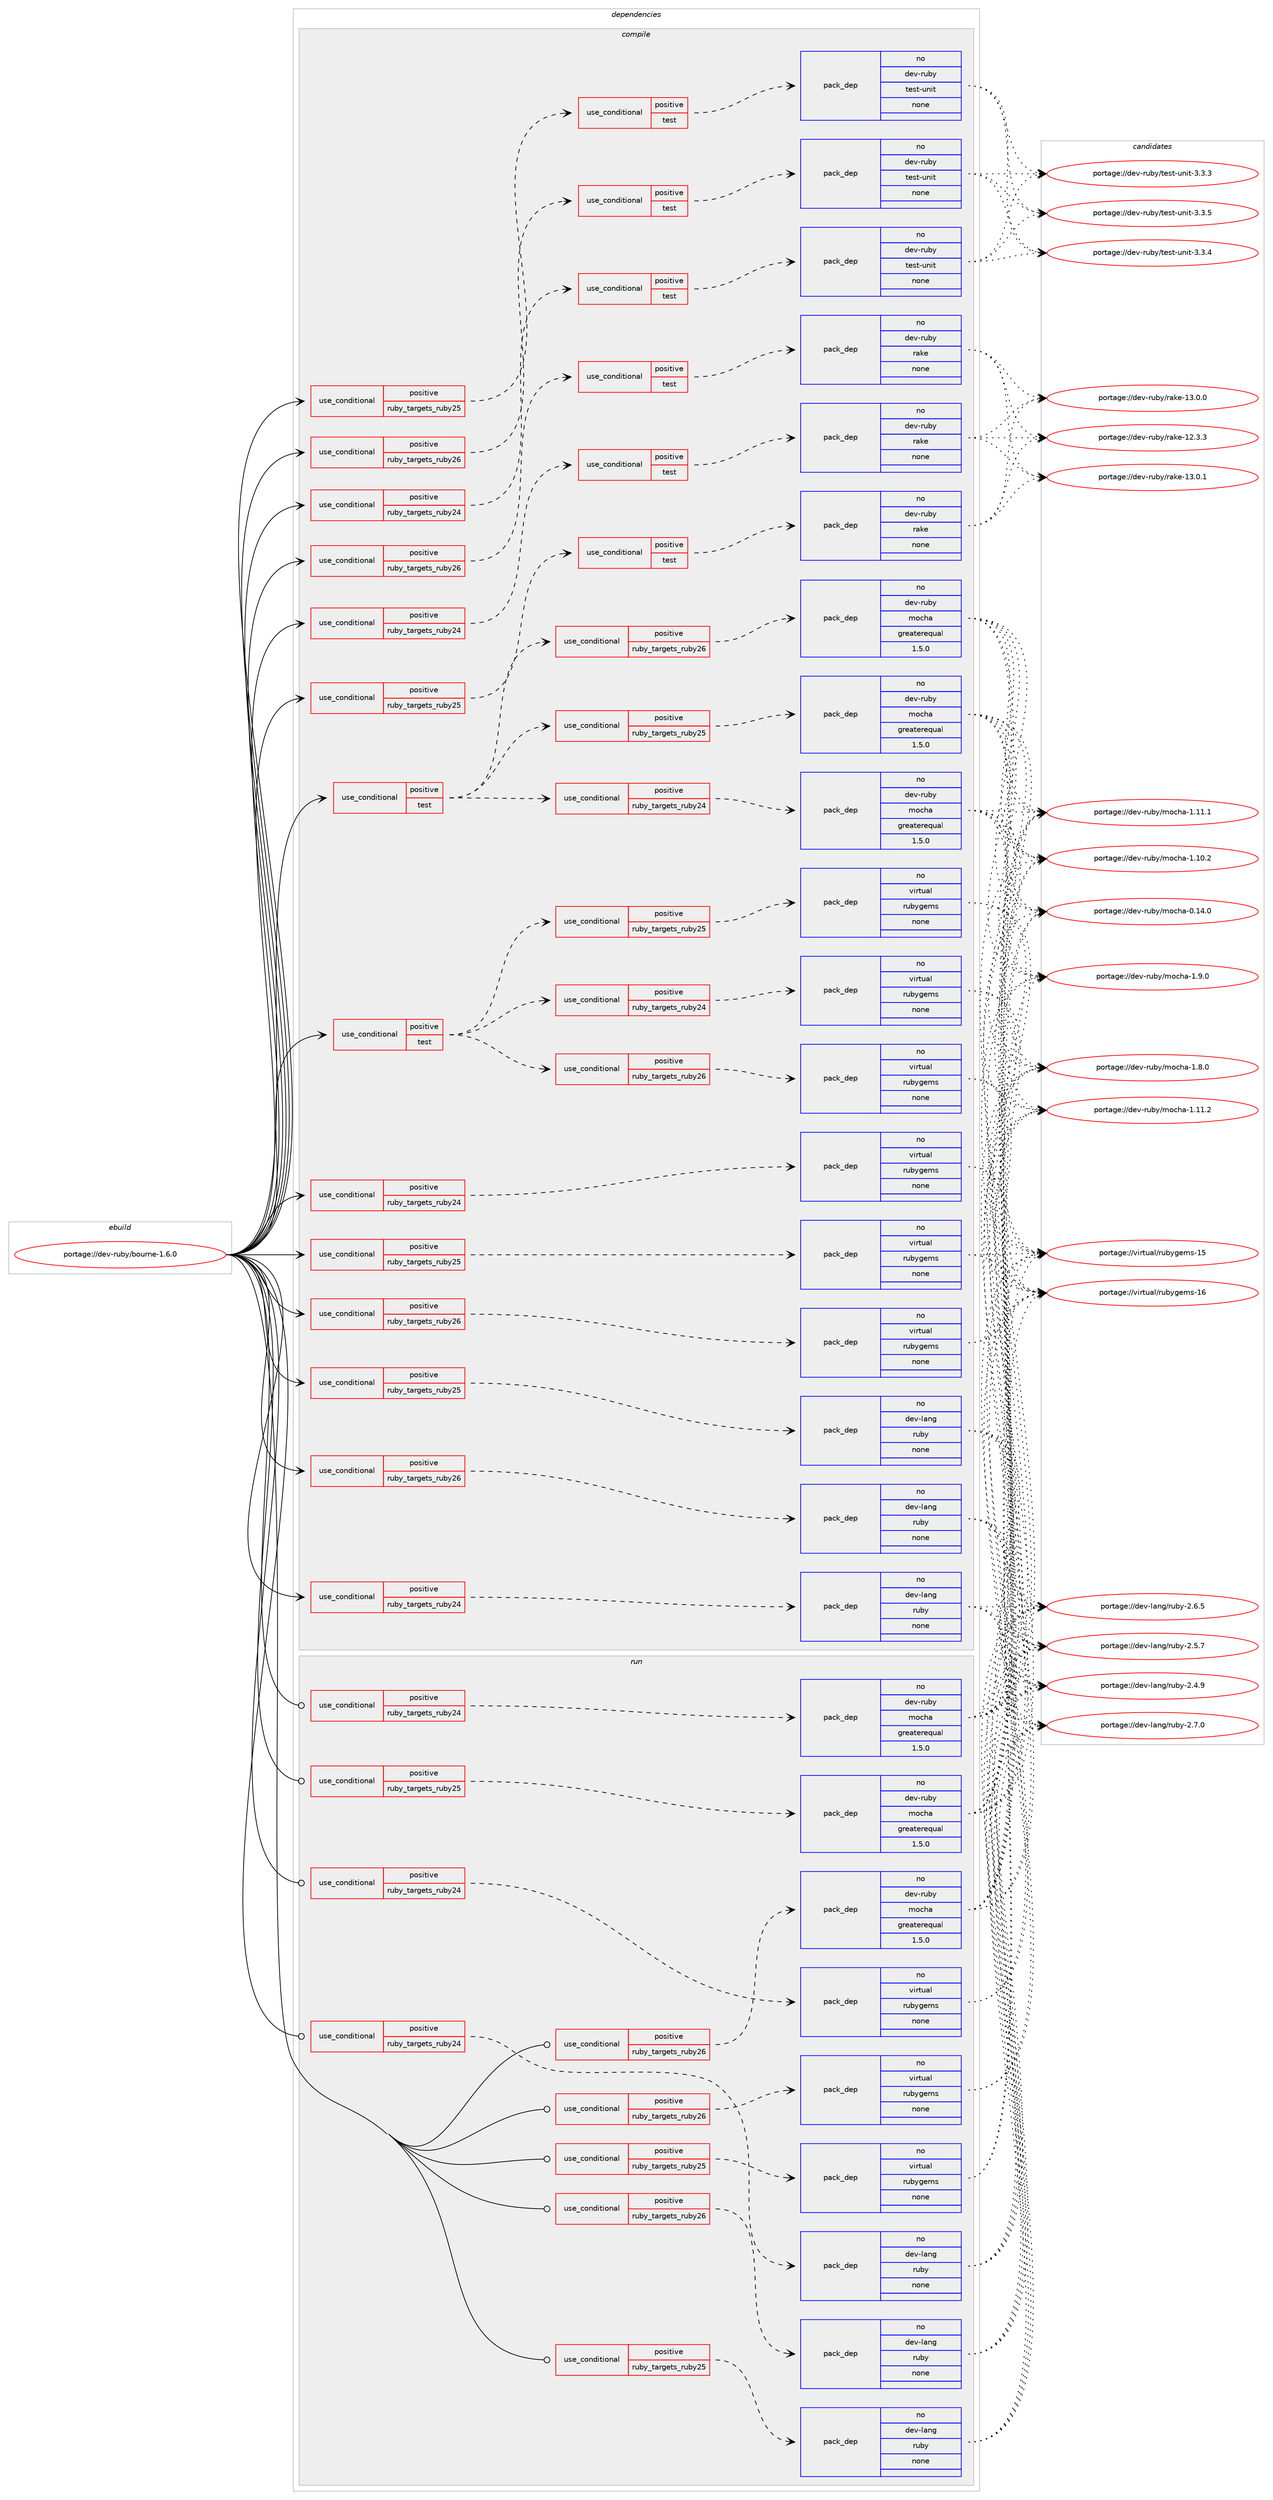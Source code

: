 digraph prolog {

# *************
# Graph options
# *************

newrank=true;
concentrate=true;
compound=true;
graph [rankdir=LR,fontname=Helvetica,fontsize=10,ranksep=1.5];#, ranksep=2.5, nodesep=0.2];
edge  [arrowhead=vee];
node  [fontname=Helvetica,fontsize=10];

# **********
# The ebuild
# **********

subgraph cluster_leftcol {
color=gray;
label=<<i>ebuild</i>>;
id [label="portage://dev-ruby/bourne-1.6.0", color=red, width=4, href="../dev-ruby/bourne-1.6.0.svg"];
}

# ****************
# The dependencies
# ****************

subgraph cluster_midcol {
color=gray;
label=<<i>dependencies</i>>;
subgraph cluster_compile {
fillcolor="#eeeeee";
style=filled;
label=<<i>compile</i>>;
subgraph cond92155 {
dependency365553 [label=<<TABLE BORDER="0" CELLBORDER="1" CELLSPACING="0" CELLPADDING="4"><TR><TD ROWSPAN="3" CELLPADDING="10">use_conditional</TD></TR><TR><TD>positive</TD></TR><TR><TD>ruby_targets_ruby24</TD></TR></TABLE>>, shape=none, color=red];
subgraph cond92156 {
dependency365554 [label=<<TABLE BORDER="0" CELLBORDER="1" CELLSPACING="0" CELLPADDING="4"><TR><TD ROWSPAN="3" CELLPADDING="10">use_conditional</TD></TR><TR><TD>positive</TD></TR><TR><TD>test</TD></TR></TABLE>>, shape=none, color=red];
subgraph pack268574 {
dependency365555 [label=<<TABLE BORDER="0" CELLBORDER="1" CELLSPACING="0" CELLPADDING="4" WIDTH="220"><TR><TD ROWSPAN="6" CELLPADDING="30">pack_dep</TD></TR><TR><TD WIDTH="110">no</TD></TR><TR><TD>dev-ruby</TD></TR><TR><TD>rake</TD></TR><TR><TD>none</TD></TR><TR><TD></TD></TR></TABLE>>, shape=none, color=blue];
}
dependency365554:e -> dependency365555:w [weight=20,style="dashed",arrowhead="vee"];
}
dependency365553:e -> dependency365554:w [weight=20,style="dashed",arrowhead="vee"];
}
id:e -> dependency365553:w [weight=20,style="solid",arrowhead="vee"];
subgraph cond92157 {
dependency365556 [label=<<TABLE BORDER="0" CELLBORDER="1" CELLSPACING="0" CELLPADDING="4"><TR><TD ROWSPAN="3" CELLPADDING="10">use_conditional</TD></TR><TR><TD>positive</TD></TR><TR><TD>ruby_targets_ruby24</TD></TR></TABLE>>, shape=none, color=red];
subgraph cond92158 {
dependency365557 [label=<<TABLE BORDER="0" CELLBORDER="1" CELLSPACING="0" CELLPADDING="4"><TR><TD ROWSPAN="3" CELLPADDING="10">use_conditional</TD></TR><TR><TD>positive</TD></TR><TR><TD>test</TD></TR></TABLE>>, shape=none, color=red];
subgraph pack268575 {
dependency365558 [label=<<TABLE BORDER="0" CELLBORDER="1" CELLSPACING="0" CELLPADDING="4" WIDTH="220"><TR><TD ROWSPAN="6" CELLPADDING="30">pack_dep</TD></TR><TR><TD WIDTH="110">no</TD></TR><TR><TD>dev-ruby</TD></TR><TR><TD>test-unit</TD></TR><TR><TD>none</TD></TR><TR><TD></TD></TR></TABLE>>, shape=none, color=blue];
}
dependency365557:e -> dependency365558:w [weight=20,style="dashed",arrowhead="vee"];
}
dependency365556:e -> dependency365557:w [weight=20,style="dashed",arrowhead="vee"];
}
id:e -> dependency365556:w [weight=20,style="solid",arrowhead="vee"];
subgraph cond92159 {
dependency365559 [label=<<TABLE BORDER="0" CELLBORDER="1" CELLSPACING="0" CELLPADDING="4"><TR><TD ROWSPAN="3" CELLPADDING="10">use_conditional</TD></TR><TR><TD>positive</TD></TR><TR><TD>ruby_targets_ruby24</TD></TR></TABLE>>, shape=none, color=red];
subgraph pack268576 {
dependency365560 [label=<<TABLE BORDER="0" CELLBORDER="1" CELLSPACING="0" CELLPADDING="4" WIDTH="220"><TR><TD ROWSPAN="6" CELLPADDING="30">pack_dep</TD></TR><TR><TD WIDTH="110">no</TD></TR><TR><TD>dev-lang</TD></TR><TR><TD>ruby</TD></TR><TR><TD>none</TD></TR><TR><TD></TD></TR></TABLE>>, shape=none, color=blue];
}
dependency365559:e -> dependency365560:w [weight=20,style="dashed",arrowhead="vee"];
}
id:e -> dependency365559:w [weight=20,style="solid",arrowhead="vee"];
subgraph cond92160 {
dependency365561 [label=<<TABLE BORDER="0" CELLBORDER="1" CELLSPACING="0" CELLPADDING="4"><TR><TD ROWSPAN="3" CELLPADDING="10">use_conditional</TD></TR><TR><TD>positive</TD></TR><TR><TD>ruby_targets_ruby24</TD></TR></TABLE>>, shape=none, color=red];
subgraph pack268577 {
dependency365562 [label=<<TABLE BORDER="0" CELLBORDER="1" CELLSPACING="0" CELLPADDING="4" WIDTH="220"><TR><TD ROWSPAN="6" CELLPADDING="30">pack_dep</TD></TR><TR><TD WIDTH="110">no</TD></TR><TR><TD>virtual</TD></TR><TR><TD>rubygems</TD></TR><TR><TD>none</TD></TR><TR><TD></TD></TR></TABLE>>, shape=none, color=blue];
}
dependency365561:e -> dependency365562:w [weight=20,style="dashed",arrowhead="vee"];
}
id:e -> dependency365561:w [weight=20,style="solid",arrowhead="vee"];
subgraph cond92161 {
dependency365563 [label=<<TABLE BORDER="0" CELLBORDER="1" CELLSPACING="0" CELLPADDING="4"><TR><TD ROWSPAN="3" CELLPADDING="10">use_conditional</TD></TR><TR><TD>positive</TD></TR><TR><TD>ruby_targets_ruby25</TD></TR></TABLE>>, shape=none, color=red];
subgraph cond92162 {
dependency365564 [label=<<TABLE BORDER="0" CELLBORDER="1" CELLSPACING="0" CELLPADDING="4"><TR><TD ROWSPAN="3" CELLPADDING="10">use_conditional</TD></TR><TR><TD>positive</TD></TR><TR><TD>test</TD></TR></TABLE>>, shape=none, color=red];
subgraph pack268578 {
dependency365565 [label=<<TABLE BORDER="0" CELLBORDER="1" CELLSPACING="0" CELLPADDING="4" WIDTH="220"><TR><TD ROWSPAN="6" CELLPADDING="30">pack_dep</TD></TR><TR><TD WIDTH="110">no</TD></TR><TR><TD>dev-ruby</TD></TR><TR><TD>rake</TD></TR><TR><TD>none</TD></TR><TR><TD></TD></TR></TABLE>>, shape=none, color=blue];
}
dependency365564:e -> dependency365565:w [weight=20,style="dashed",arrowhead="vee"];
}
dependency365563:e -> dependency365564:w [weight=20,style="dashed",arrowhead="vee"];
}
id:e -> dependency365563:w [weight=20,style="solid",arrowhead="vee"];
subgraph cond92163 {
dependency365566 [label=<<TABLE BORDER="0" CELLBORDER="1" CELLSPACING="0" CELLPADDING="4"><TR><TD ROWSPAN="3" CELLPADDING="10">use_conditional</TD></TR><TR><TD>positive</TD></TR><TR><TD>ruby_targets_ruby25</TD></TR></TABLE>>, shape=none, color=red];
subgraph cond92164 {
dependency365567 [label=<<TABLE BORDER="0" CELLBORDER="1" CELLSPACING="0" CELLPADDING="4"><TR><TD ROWSPAN="3" CELLPADDING="10">use_conditional</TD></TR><TR><TD>positive</TD></TR><TR><TD>test</TD></TR></TABLE>>, shape=none, color=red];
subgraph pack268579 {
dependency365568 [label=<<TABLE BORDER="0" CELLBORDER="1" CELLSPACING="0" CELLPADDING="4" WIDTH="220"><TR><TD ROWSPAN="6" CELLPADDING="30">pack_dep</TD></TR><TR><TD WIDTH="110">no</TD></TR><TR><TD>dev-ruby</TD></TR><TR><TD>test-unit</TD></TR><TR><TD>none</TD></TR><TR><TD></TD></TR></TABLE>>, shape=none, color=blue];
}
dependency365567:e -> dependency365568:w [weight=20,style="dashed",arrowhead="vee"];
}
dependency365566:e -> dependency365567:w [weight=20,style="dashed",arrowhead="vee"];
}
id:e -> dependency365566:w [weight=20,style="solid",arrowhead="vee"];
subgraph cond92165 {
dependency365569 [label=<<TABLE BORDER="0" CELLBORDER="1" CELLSPACING="0" CELLPADDING="4"><TR><TD ROWSPAN="3" CELLPADDING="10">use_conditional</TD></TR><TR><TD>positive</TD></TR><TR><TD>ruby_targets_ruby25</TD></TR></TABLE>>, shape=none, color=red];
subgraph pack268580 {
dependency365570 [label=<<TABLE BORDER="0" CELLBORDER="1" CELLSPACING="0" CELLPADDING="4" WIDTH="220"><TR><TD ROWSPAN="6" CELLPADDING="30">pack_dep</TD></TR><TR><TD WIDTH="110">no</TD></TR><TR><TD>dev-lang</TD></TR><TR><TD>ruby</TD></TR><TR><TD>none</TD></TR><TR><TD></TD></TR></TABLE>>, shape=none, color=blue];
}
dependency365569:e -> dependency365570:w [weight=20,style="dashed",arrowhead="vee"];
}
id:e -> dependency365569:w [weight=20,style="solid",arrowhead="vee"];
subgraph cond92166 {
dependency365571 [label=<<TABLE BORDER="0" CELLBORDER="1" CELLSPACING="0" CELLPADDING="4"><TR><TD ROWSPAN="3" CELLPADDING="10">use_conditional</TD></TR><TR><TD>positive</TD></TR><TR><TD>ruby_targets_ruby25</TD></TR></TABLE>>, shape=none, color=red];
subgraph pack268581 {
dependency365572 [label=<<TABLE BORDER="0" CELLBORDER="1" CELLSPACING="0" CELLPADDING="4" WIDTH="220"><TR><TD ROWSPAN="6" CELLPADDING="30">pack_dep</TD></TR><TR><TD WIDTH="110">no</TD></TR><TR><TD>virtual</TD></TR><TR><TD>rubygems</TD></TR><TR><TD>none</TD></TR><TR><TD></TD></TR></TABLE>>, shape=none, color=blue];
}
dependency365571:e -> dependency365572:w [weight=20,style="dashed",arrowhead="vee"];
}
id:e -> dependency365571:w [weight=20,style="solid",arrowhead="vee"];
subgraph cond92167 {
dependency365573 [label=<<TABLE BORDER="0" CELLBORDER="1" CELLSPACING="0" CELLPADDING="4"><TR><TD ROWSPAN="3" CELLPADDING="10">use_conditional</TD></TR><TR><TD>positive</TD></TR><TR><TD>ruby_targets_ruby26</TD></TR></TABLE>>, shape=none, color=red];
subgraph cond92168 {
dependency365574 [label=<<TABLE BORDER="0" CELLBORDER="1" CELLSPACING="0" CELLPADDING="4"><TR><TD ROWSPAN="3" CELLPADDING="10">use_conditional</TD></TR><TR><TD>positive</TD></TR><TR><TD>test</TD></TR></TABLE>>, shape=none, color=red];
subgraph pack268582 {
dependency365575 [label=<<TABLE BORDER="0" CELLBORDER="1" CELLSPACING="0" CELLPADDING="4" WIDTH="220"><TR><TD ROWSPAN="6" CELLPADDING="30">pack_dep</TD></TR><TR><TD WIDTH="110">no</TD></TR><TR><TD>dev-ruby</TD></TR><TR><TD>rake</TD></TR><TR><TD>none</TD></TR><TR><TD></TD></TR></TABLE>>, shape=none, color=blue];
}
dependency365574:e -> dependency365575:w [weight=20,style="dashed",arrowhead="vee"];
}
dependency365573:e -> dependency365574:w [weight=20,style="dashed",arrowhead="vee"];
}
id:e -> dependency365573:w [weight=20,style="solid",arrowhead="vee"];
subgraph cond92169 {
dependency365576 [label=<<TABLE BORDER="0" CELLBORDER="1" CELLSPACING="0" CELLPADDING="4"><TR><TD ROWSPAN="3" CELLPADDING="10">use_conditional</TD></TR><TR><TD>positive</TD></TR><TR><TD>ruby_targets_ruby26</TD></TR></TABLE>>, shape=none, color=red];
subgraph cond92170 {
dependency365577 [label=<<TABLE BORDER="0" CELLBORDER="1" CELLSPACING="0" CELLPADDING="4"><TR><TD ROWSPAN="3" CELLPADDING="10">use_conditional</TD></TR><TR><TD>positive</TD></TR><TR><TD>test</TD></TR></TABLE>>, shape=none, color=red];
subgraph pack268583 {
dependency365578 [label=<<TABLE BORDER="0" CELLBORDER="1" CELLSPACING="0" CELLPADDING="4" WIDTH="220"><TR><TD ROWSPAN="6" CELLPADDING="30">pack_dep</TD></TR><TR><TD WIDTH="110">no</TD></TR><TR><TD>dev-ruby</TD></TR><TR><TD>test-unit</TD></TR><TR><TD>none</TD></TR><TR><TD></TD></TR></TABLE>>, shape=none, color=blue];
}
dependency365577:e -> dependency365578:w [weight=20,style="dashed",arrowhead="vee"];
}
dependency365576:e -> dependency365577:w [weight=20,style="dashed",arrowhead="vee"];
}
id:e -> dependency365576:w [weight=20,style="solid",arrowhead="vee"];
subgraph cond92171 {
dependency365579 [label=<<TABLE BORDER="0" CELLBORDER="1" CELLSPACING="0" CELLPADDING="4"><TR><TD ROWSPAN="3" CELLPADDING="10">use_conditional</TD></TR><TR><TD>positive</TD></TR><TR><TD>ruby_targets_ruby26</TD></TR></TABLE>>, shape=none, color=red];
subgraph pack268584 {
dependency365580 [label=<<TABLE BORDER="0" CELLBORDER="1" CELLSPACING="0" CELLPADDING="4" WIDTH="220"><TR><TD ROWSPAN="6" CELLPADDING="30">pack_dep</TD></TR><TR><TD WIDTH="110">no</TD></TR><TR><TD>dev-lang</TD></TR><TR><TD>ruby</TD></TR><TR><TD>none</TD></TR><TR><TD></TD></TR></TABLE>>, shape=none, color=blue];
}
dependency365579:e -> dependency365580:w [weight=20,style="dashed",arrowhead="vee"];
}
id:e -> dependency365579:w [weight=20,style="solid",arrowhead="vee"];
subgraph cond92172 {
dependency365581 [label=<<TABLE BORDER="0" CELLBORDER="1" CELLSPACING="0" CELLPADDING="4"><TR><TD ROWSPAN="3" CELLPADDING="10">use_conditional</TD></TR><TR><TD>positive</TD></TR><TR><TD>ruby_targets_ruby26</TD></TR></TABLE>>, shape=none, color=red];
subgraph pack268585 {
dependency365582 [label=<<TABLE BORDER="0" CELLBORDER="1" CELLSPACING="0" CELLPADDING="4" WIDTH="220"><TR><TD ROWSPAN="6" CELLPADDING="30">pack_dep</TD></TR><TR><TD WIDTH="110">no</TD></TR><TR><TD>virtual</TD></TR><TR><TD>rubygems</TD></TR><TR><TD>none</TD></TR><TR><TD></TD></TR></TABLE>>, shape=none, color=blue];
}
dependency365581:e -> dependency365582:w [weight=20,style="dashed",arrowhead="vee"];
}
id:e -> dependency365581:w [weight=20,style="solid",arrowhead="vee"];
subgraph cond92173 {
dependency365583 [label=<<TABLE BORDER="0" CELLBORDER="1" CELLSPACING="0" CELLPADDING="4"><TR><TD ROWSPAN="3" CELLPADDING="10">use_conditional</TD></TR><TR><TD>positive</TD></TR><TR><TD>test</TD></TR></TABLE>>, shape=none, color=red];
subgraph cond92174 {
dependency365584 [label=<<TABLE BORDER="0" CELLBORDER="1" CELLSPACING="0" CELLPADDING="4"><TR><TD ROWSPAN="3" CELLPADDING="10">use_conditional</TD></TR><TR><TD>positive</TD></TR><TR><TD>ruby_targets_ruby24</TD></TR></TABLE>>, shape=none, color=red];
subgraph pack268586 {
dependency365585 [label=<<TABLE BORDER="0" CELLBORDER="1" CELLSPACING="0" CELLPADDING="4" WIDTH="220"><TR><TD ROWSPAN="6" CELLPADDING="30">pack_dep</TD></TR><TR><TD WIDTH="110">no</TD></TR><TR><TD>dev-ruby</TD></TR><TR><TD>mocha</TD></TR><TR><TD>greaterequal</TD></TR><TR><TD>1.5.0</TD></TR></TABLE>>, shape=none, color=blue];
}
dependency365584:e -> dependency365585:w [weight=20,style="dashed",arrowhead="vee"];
}
dependency365583:e -> dependency365584:w [weight=20,style="dashed",arrowhead="vee"];
subgraph cond92175 {
dependency365586 [label=<<TABLE BORDER="0" CELLBORDER="1" CELLSPACING="0" CELLPADDING="4"><TR><TD ROWSPAN="3" CELLPADDING="10">use_conditional</TD></TR><TR><TD>positive</TD></TR><TR><TD>ruby_targets_ruby25</TD></TR></TABLE>>, shape=none, color=red];
subgraph pack268587 {
dependency365587 [label=<<TABLE BORDER="0" CELLBORDER="1" CELLSPACING="0" CELLPADDING="4" WIDTH="220"><TR><TD ROWSPAN="6" CELLPADDING="30">pack_dep</TD></TR><TR><TD WIDTH="110">no</TD></TR><TR><TD>dev-ruby</TD></TR><TR><TD>mocha</TD></TR><TR><TD>greaterequal</TD></TR><TR><TD>1.5.0</TD></TR></TABLE>>, shape=none, color=blue];
}
dependency365586:e -> dependency365587:w [weight=20,style="dashed",arrowhead="vee"];
}
dependency365583:e -> dependency365586:w [weight=20,style="dashed",arrowhead="vee"];
subgraph cond92176 {
dependency365588 [label=<<TABLE BORDER="0" CELLBORDER="1" CELLSPACING="0" CELLPADDING="4"><TR><TD ROWSPAN="3" CELLPADDING="10">use_conditional</TD></TR><TR><TD>positive</TD></TR><TR><TD>ruby_targets_ruby26</TD></TR></TABLE>>, shape=none, color=red];
subgraph pack268588 {
dependency365589 [label=<<TABLE BORDER="0" CELLBORDER="1" CELLSPACING="0" CELLPADDING="4" WIDTH="220"><TR><TD ROWSPAN="6" CELLPADDING="30">pack_dep</TD></TR><TR><TD WIDTH="110">no</TD></TR><TR><TD>dev-ruby</TD></TR><TR><TD>mocha</TD></TR><TR><TD>greaterequal</TD></TR><TR><TD>1.5.0</TD></TR></TABLE>>, shape=none, color=blue];
}
dependency365588:e -> dependency365589:w [weight=20,style="dashed",arrowhead="vee"];
}
dependency365583:e -> dependency365588:w [weight=20,style="dashed",arrowhead="vee"];
}
id:e -> dependency365583:w [weight=20,style="solid",arrowhead="vee"];
subgraph cond92177 {
dependency365590 [label=<<TABLE BORDER="0" CELLBORDER="1" CELLSPACING="0" CELLPADDING="4"><TR><TD ROWSPAN="3" CELLPADDING="10">use_conditional</TD></TR><TR><TD>positive</TD></TR><TR><TD>test</TD></TR></TABLE>>, shape=none, color=red];
subgraph cond92178 {
dependency365591 [label=<<TABLE BORDER="0" CELLBORDER="1" CELLSPACING="0" CELLPADDING="4"><TR><TD ROWSPAN="3" CELLPADDING="10">use_conditional</TD></TR><TR><TD>positive</TD></TR><TR><TD>ruby_targets_ruby24</TD></TR></TABLE>>, shape=none, color=red];
subgraph pack268589 {
dependency365592 [label=<<TABLE BORDER="0" CELLBORDER="1" CELLSPACING="0" CELLPADDING="4" WIDTH="220"><TR><TD ROWSPAN="6" CELLPADDING="30">pack_dep</TD></TR><TR><TD WIDTH="110">no</TD></TR><TR><TD>virtual</TD></TR><TR><TD>rubygems</TD></TR><TR><TD>none</TD></TR><TR><TD></TD></TR></TABLE>>, shape=none, color=blue];
}
dependency365591:e -> dependency365592:w [weight=20,style="dashed",arrowhead="vee"];
}
dependency365590:e -> dependency365591:w [weight=20,style="dashed",arrowhead="vee"];
subgraph cond92179 {
dependency365593 [label=<<TABLE BORDER="0" CELLBORDER="1" CELLSPACING="0" CELLPADDING="4"><TR><TD ROWSPAN="3" CELLPADDING="10">use_conditional</TD></TR><TR><TD>positive</TD></TR><TR><TD>ruby_targets_ruby25</TD></TR></TABLE>>, shape=none, color=red];
subgraph pack268590 {
dependency365594 [label=<<TABLE BORDER="0" CELLBORDER="1" CELLSPACING="0" CELLPADDING="4" WIDTH="220"><TR><TD ROWSPAN="6" CELLPADDING="30">pack_dep</TD></TR><TR><TD WIDTH="110">no</TD></TR><TR><TD>virtual</TD></TR><TR><TD>rubygems</TD></TR><TR><TD>none</TD></TR><TR><TD></TD></TR></TABLE>>, shape=none, color=blue];
}
dependency365593:e -> dependency365594:w [weight=20,style="dashed",arrowhead="vee"];
}
dependency365590:e -> dependency365593:w [weight=20,style="dashed",arrowhead="vee"];
subgraph cond92180 {
dependency365595 [label=<<TABLE BORDER="0" CELLBORDER="1" CELLSPACING="0" CELLPADDING="4"><TR><TD ROWSPAN="3" CELLPADDING="10">use_conditional</TD></TR><TR><TD>positive</TD></TR><TR><TD>ruby_targets_ruby26</TD></TR></TABLE>>, shape=none, color=red];
subgraph pack268591 {
dependency365596 [label=<<TABLE BORDER="0" CELLBORDER="1" CELLSPACING="0" CELLPADDING="4" WIDTH="220"><TR><TD ROWSPAN="6" CELLPADDING="30">pack_dep</TD></TR><TR><TD WIDTH="110">no</TD></TR><TR><TD>virtual</TD></TR><TR><TD>rubygems</TD></TR><TR><TD>none</TD></TR><TR><TD></TD></TR></TABLE>>, shape=none, color=blue];
}
dependency365595:e -> dependency365596:w [weight=20,style="dashed",arrowhead="vee"];
}
dependency365590:e -> dependency365595:w [weight=20,style="dashed",arrowhead="vee"];
}
id:e -> dependency365590:w [weight=20,style="solid",arrowhead="vee"];
}
subgraph cluster_compileandrun {
fillcolor="#eeeeee";
style=filled;
label=<<i>compile and run</i>>;
}
subgraph cluster_run {
fillcolor="#eeeeee";
style=filled;
label=<<i>run</i>>;
subgraph cond92181 {
dependency365597 [label=<<TABLE BORDER="0" CELLBORDER="1" CELLSPACING="0" CELLPADDING="4"><TR><TD ROWSPAN="3" CELLPADDING="10">use_conditional</TD></TR><TR><TD>positive</TD></TR><TR><TD>ruby_targets_ruby24</TD></TR></TABLE>>, shape=none, color=red];
subgraph pack268592 {
dependency365598 [label=<<TABLE BORDER="0" CELLBORDER="1" CELLSPACING="0" CELLPADDING="4" WIDTH="220"><TR><TD ROWSPAN="6" CELLPADDING="30">pack_dep</TD></TR><TR><TD WIDTH="110">no</TD></TR><TR><TD>dev-lang</TD></TR><TR><TD>ruby</TD></TR><TR><TD>none</TD></TR><TR><TD></TD></TR></TABLE>>, shape=none, color=blue];
}
dependency365597:e -> dependency365598:w [weight=20,style="dashed",arrowhead="vee"];
}
id:e -> dependency365597:w [weight=20,style="solid",arrowhead="odot"];
subgraph cond92182 {
dependency365599 [label=<<TABLE BORDER="0" CELLBORDER="1" CELLSPACING="0" CELLPADDING="4"><TR><TD ROWSPAN="3" CELLPADDING="10">use_conditional</TD></TR><TR><TD>positive</TD></TR><TR><TD>ruby_targets_ruby24</TD></TR></TABLE>>, shape=none, color=red];
subgraph pack268593 {
dependency365600 [label=<<TABLE BORDER="0" CELLBORDER="1" CELLSPACING="0" CELLPADDING="4" WIDTH="220"><TR><TD ROWSPAN="6" CELLPADDING="30">pack_dep</TD></TR><TR><TD WIDTH="110">no</TD></TR><TR><TD>dev-ruby</TD></TR><TR><TD>mocha</TD></TR><TR><TD>greaterequal</TD></TR><TR><TD>1.5.0</TD></TR></TABLE>>, shape=none, color=blue];
}
dependency365599:e -> dependency365600:w [weight=20,style="dashed",arrowhead="vee"];
}
id:e -> dependency365599:w [weight=20,style="solid",arrowhead="odot"];
subgraph cond92183 {
dependency365601 [label=<<TABLE BORDER="0" CELLBORDER="1" CELLSPACING="0" CELLPADDING="4"><TR><TD ROWSPAN="3" CELLPADDING="10">use_conditional</TD></TR><TR><TD>positive</TD></TR><TR><TD>ruby_targets_ruby24</TD></TR></TABLE>>, shape=none, color=red];
subgraph pack268594 {
dependency365602 [label=<<TABLE BORDER="0" CELLBORDER="1" CELLSPACING="0" CELLPADDING="4" WIDTH="220"><TR><TD ROWSPAN="6" CELLPADDING="30">pack_dep</TD></TR><TR><TD WIDTH="110">no</TD></TR><TR><TD>virtual</TD></TR><TR><TD>rubygems</TD></TR><TR><TD>none</TD></TR><TR><TD></TD></TR></TABLE>>, shape=none, color=blue];
}
dependency365601:e -> dependency365602:w [weight=20,style="dashed",arrowhead="vee"];
}
id:e -> dependency365601:w [weight=20,style="solid",arrowhead="odot"];
subgraph cond92184 {
dependency365603 [label=<<TABLE BORDER="0" CELLBORDER="1" CELLSPACING="0" CELLPADDING="4"><TR><TD ROWSPAN="3" CELLPADDING="10">use_conditional</TD></TR><TR><TD>positive</TD></TR><TR><TD>ruby_targets_ruby25</TD></TR></TABLE>>, shape=none, color=red];
subgraph pack268595 {
dependency365604 [label=<<TABLE BORDER="0" CELLBORDER="1" CELLSPACING="0" CELLPADDING="4" WIDTH="220"><TR><TD ROWSPAN="6" CELLPADDING="30">pack_dep</TD></TR><TR><TD WIDTH="110">no</TD></TR><TR><TD>dev-lang</TD></TR><TR><TD>ruby</TD></TR><TR><TD>none</TD></TR><TR><TD></TD></TR></TABLE>>, shape=none, color=blue];
}
dependency365603:e -> dependency365604:w [weight=20,style="dashed",arrowhead="vee"];
}
id:e -> dependency365603:w [weight=20,style="solid",arrowhead="odot"];
subgraph cond92185 {
dependency365605 [label=<<TABLE BORDER="0" CELLBORDER="1" CELLSPACING="0" CELLPADDING="4"><TR><TD ROWSPAN="3" CELLPADDING="10">use_conditional</TD></TR><TR><TD>positive</TD></TR><TR><TD>ruby_targets_ruby25</TD></TR></TABLE>>, shape=none, color=red];
subgraph pack268596 {
dependency365606 [label=<<TABLE BORDER="0" CELLBORDER="1" CELLSPACING="0" CELLPADDING="4" WIDTH="220"><TR><TD ROWSPAN="6" CELLPADDING="30">pack_dep</TD></TR><TR><TD WIDTH="110">no</TD></TR><TR><TD>dev-ruby</TD></TR><TR><TD>mocha</TD></TR><TR><TD>greaterequal</TD></TR><TR><TD>1.5.0</TD></TR></TABLE>>, shape=none, color=blue];
}
dependency365605:e -> dependency365606:w [weight=20,style="dashed",arrowhead="vee"];
}
id:e -> dependency365605:w [weight=20,style="solid",arrowhead="odot"];
subgraph cond92186 {
dependency365607 [label=<<TABLE BORDER="0" CELLBORDER="1" CELLSPACING="0" CELLPADDING="4"><TR><TD ROWSPAN="3" CELLPADDING="10">use_conditional</TD></TR><TR><TD>positive</TD></TR><TR><TD>ruby_targets_ruby25</TD></TR></TABLE>>, shape=none, color=red];
subgraph pack268597 {
dependency365608 [label=<<TABLE BORDER="0" CELLBORDER="1" CELLSPACING="0" CELLPADDING="4" WIDTH="220"><TR><TD ROWSPAN="6" CELLPADDING="30">pack_dep</TD></TR><TR><TD WIDTH="110">no</TD></TR><TR><TD>virtual</TD></TR><TR><TD>rubygems</TD></TR><TR><TD>none</TD></TR><TR><TD></TD></TR></TABLE>>, shape=none, color=blue];
}
dependency365607:e -> dependency365608:w [weight=20,style="dashed",arrowhead="vee"];
}
id:e -> dependency365607:w [weight=20,style="solid",arrowhead="odot"];
subgraph cond92187 {
dependency365609 [label=<<TABLE BORDER="0" CELLBORDER="1" CELLSPACING="0" CELLPADDING="4"><TR><TD ROWSPAN="3" CELLPADDING="10">use_conditional</TD></TR><TR><TD>positive</TD></TR><TR><TD>ruby_targets_ruby26</TD></TR></TABLE>>, shape=none, color=red];
subgraph pack268598 {
dependency365610 [label=<<TABLE BORDER="0" CELLBORDER="1" CELLSPACING="0" CELLPADDING="4" WIDTH="220"><TR><TD ROWSPAN="6" CELLPADDING="30">pack_dep</TD></TR><TR><TD WIDTH="110">no</TD></TR><TR><TD>dev-lang</TD></TR><TR><TD>ruby</TD></TR><TR><TD>none</TD></TR><TR><TD></TD></TR></TABLE>>, shape=none, color=blue];
}
dependency365609:e -> dependency365610:w [weight=20,style="dashed",arrowhead="vee"];
}
id:e -> dependency365609:w [weight=20,style="solid",arrowhead="odot"];
subgraph cond92188 {
dependency365611 [label=<<TABLE BORDER="0" CELLBORDER="1" CELLSPACING="0" CELLPADDING="4"><TR><TD ROWSPAN="3" CELLPADDING="10">use_conditional</TD></TR><TR><TD>positive</TD></TR><TR><TD>ruby_targets_ruby26</TD></TR></TABLE>>, shape=none, color=red];
subgraph pack268599 {
dependency365612 [label=<<TABLE BORDER="0" CELLBORDER="1" CELLSPACING="0" CELLPADDING="4" WIDTH="220"><TR><TD ROWSPAN="6" CELLPADDING="30">pack_dep</TD></TR><TR><TD WIDTH="110">no</TD></TR><TR><TD>dev-ruby</TD></TR><TR><TD>mocha</TD></TR><TR><TD>greaterequal</TD></TR><TR><TD>1.5.0</TD></TR></TABLE>>, shape=none, color=blue];
}
dependency365611:e -> dependency365612:w [weight=20,style="dashed",arrowhead="vee"];
}
id:e -> dependency365611:w [weight=20,style="solid",arrowhead="odot"];
subgraph cond92189 {
dependency365613 [label=<<TABLE BORDER="0" CELLBORDER="1" CELLSPACING="0" CELLPADDING="4"><TR><TD ROWSPAN="3" CELLPADDING="10">use_conditional</TD></TR><TR><TD>positive</TD></TR><TR><TD>ruby_targets_ruby26</TD></TR></TABLE>>, shape=none, color=red];
subgraph pack268600 {
dependency365614 [label=<<TABLE BORDER="0" CELLBORDER="1" CELLSPACING="0" CELLPADDING="4" WIDTH="220"><TR><TD ROWSPAN="6" CELLPADDING="30">pack_dep</TD></TR><TR><TD WIDTH="110">no</TD></TR><TR><TD>virtual</TD></TR><TR><TD>rubygems</TD></TR><TR><TD>none</TD></TR><TR><TD></TD></TR></TABLE>>, shape=none, color=blue];
}
dependency365613:e -> dependency365614:w [weight=20,style="dashed",arrowhead="vee"];
}
id:e -> dependency365613:w [weight=20,style="solid",arrowhead="odot"];
}
}

# **************
# The candidates
# **************

subgraph cluster_choices {
rank=same;
color=gray;
label=<<i>candidates</i>>;

subgraph choice268574 {
color=black;
nodesep=1;
choice1001011184511411798121471149710710145495146484649 [label="portage://dev-ruby/rake-13.0.1", color=red, width=4,href="../dev-ruby/rake-13.0.1.svg"];
choice1001011184511411798121471149710710145495146484648 [label="portage://dev-ruby/rake-13.0.0", color=red, width=4,href="../dev-ruby/rake-13.0.0.svg"];
choice1001011184511411798121471149710710145495046514651 [label="portage://dev-ruby/rake-12.3.3", color=red, width=4,href="../dev-ruby/rake-12.3.3.svg"];
dependency365555:e -> choice1001011184511411798121471149710710145495146484649:w [style=dotted,weight="100"];
dependency365555:e -> choice1001011184511411798121471149710710145495146484648:w [style=dotted,weight="100"];
dependency365555:e -> choice1001011184511411798121471149710710145495046514651:w [style=dotted,weight="100"];
}
subgraph choice268575 {
color=black;
nodesep=1;
choice10010111845114117981214711610111511645117110105116455146514653 [label="portage://dev-ruby/test-unit-3.3.5", color=red, width=4,href="../dev-ruby/test-unit-3.3.5.svg"];
choice10010111845114117981214711610111511645117110105116455146514652 [label="portage://dev-ruby/test-unit-3.3.4", color=red, width=4,href="../dev-ruby/test-unit-3.3.4.svg"];
choice10010111845114117981214711610111511645117110105116455146514651 [label="portage://dev-ruby/test-unit-3.3.3", color=red, width=4,href="../dev-ruby/test-unit-3.3.3.svg"];
dependency365558:e -> choice10010111845114117981214711610111511645117110105116455146514653:w [style=dotted,weight="100"];
dependency365558:e -> choice10010111845114117981214711610111511645117110105116455146514652:w [style=dotted,weight="100"];
dependency365558:e -> choice10010111845114117981214711610111511645117110105116455146514651:w [style=dotted,weight="100"];
}
subgraph choice268576 {
color=black;
nodesep=1;
choice10010111845108971101034711411798121455046554648 [label="portage://dev-lang/ruby-2.7.0", color=red, width=4,href="../dev-lang/ruby-2.7.0.svg"];
choice10010111845108971101034711411798121455046544653 [label="portage://dev-lang/ruby-2.6.5", color=red, width=4,href="../dev-lang/ruby-2.6.5.svg"];
choice10010111845108971101034711411798121455046534655 [label="portage://dev-lang/ruby-2.5.7", color=red, width=4,href="../dev-lang/ruby-2.5.7.svg"];
choice10010111845108971101034711411798121455046524657 [label="portage://dev-lang/ruby-2.4.9", color=red, width=4,href="../dev-lang/ruby-2.4.9.svg"];
dependency365560:e -> choice10010111845108971101034711411798121455046554648:w [style=dotted,weight="100"];
dependency365560:e -> choice10010111845108971101034711411798121455046544653:w [style=dotted,weight="100"];
dependency365560:e -> choice10010111845108971101034711411798121455046534655:w [style=dotted,weight="100"];
dependency365560:e -> choice10010111845108971101034711411798121455046524657:w [style=dotted,weight="100"];
}
subgraph choice268577 {
color=black;
nodesep=1;
choice118105114116117971084711411798121103101109115454954 [label="portage://virtual/rubygems-16", color=red, width=4,href="../virtual/rubygems-16.svg"];
choice118105114116117971084711411798121103101109115454953 [label="portage://virtual/rubygems-15", color=red, width=4,href="../virtual/rubygems-15.svg"];
dependency365562:e -> choice118105114116117971084711411798121103101109115454954:w [style=dotted,weight="100"];
dependency365562:e -> choice118105114116117971084711411798121103101109115454953:w [style=dotted,weight="100"];
}
subgraph choice268578 {
color=black;
nodesep=1;
choice1001011184511411798121471149710710145495146484649 [label="portage://dev-ruby/rake-13.0.1", color=red, width=4,href="../dev-ruby/rake-13.0.1.svg"];
choice1001011184511411798121471149710710145495146484648 [label="portage://dev-ruby/rake-13.0.0", color=red, width=4,href="../dev-ruby/rake-13.0.0.svg"];
choice1001011184511411798121471149710710145495046514651 [label="portage://dev-ruby/rake-12.3.3", color=red, width=4,href="../dev-ruby/rake-12.3.3.svg"];
dependency365565:e -> choice1001011184511411798121471149710710145495146484649:w [style=dotted,weight="100"];
dependency365565:e -> choice1001011184511411798121471149710710145495146484648:w [style=dotted,weight="100"];
dependency365565:e -> choice1001011184511411798121471149710710145495046514651:w [style=dotted,weight="100"];
}
subgraph choice268579 {
color=black;
nodesep=1;
choice10010111845114117981214711610111511645117110105116455146514653 [label="portage://dev-ruby/test-unit-3.3.5", color=red, width=4,href="../dev-ruby/test-unit-3.3.5.svg"];
choice10010111845114117981214711610111511645117110105116455146514652 [label="portage://dev-ruby/test-unit-3.3.4", color=red, width=4,href="../dev-ruby/test-unit-3.3.4.svg"];
choice10010111845114117981214711610111511645117110105116455146514651 [label="portage://dev-ruby/test-unit-3.3.3", color=red, width=4,href="../dev-ruby/test-unit-3.3.3.svg"];
dependency365568:e -> choice10010111845114117981214711610111511645117110105116455146514653:w [style=dotted,weight="100"];
dependency365568:e -> choice10010111845114117981214711610111511645117110105116455146514652:w [style=dotted,weight="100"];
dependency365568:e -> choice10010111845114117981214711610111511645117110105116455146514651:w [style=dotted,weight="100"];
}
subgraph choice268580 {
color=black;
nodesep=1;
choice10010111845108971101034711411798121455046554648 [label="portage://dev-lang/ruby-2.7.0", color=red, width=4,href="../dev-lang/ruby-2.7.0.svg"];
choice10010111845108971101034711411798121455046544653 [label="portage://dev-lang/ruby-2.6.5", color=red, width=4,href="../dev-lang/ruby-2.6.5.svg"];
choice10010111845108971101034711411798121455046534655 [label="portage://dev-lang/ruby-2.5.7", color=red, width=4,href="../dev-lang/ruby-2.5.7.svg"];
choice10010111845108971101034711411798121455046524657 [label="portage://dev-lang/ruby-2.4.9", color=red, width=4,href="../dev-lang/ruby-2.4.9.svg"];
dependency365570:e -> choice10010111845108971101034711411798121455046554648:w [style=dotted,weight="100"];
dependency365570:e -> choice10010111845108971101034711411798121455046544653:w [style=dotted,weight="100"];
dependency365570:e -> choice10010111845108971101034711411798121455046534655:w [style=dotted,weight="100"];
dependency365570:e -> choice10010111845108971101034711411798121455046524657:w [style=dotted,weight="100"];
}
subgraph choice268581 {
color=black;
nodesep=1;
choice118105114116117971084711411798121103101109115454954 [label="portage://virtual/rubygems-16", color=red, width=4,href="../virtual/rubygems-16.svg"];
choice118105114116117971084711411798121103101109115454953 [label="portage://virtual/rubygems-15", color=red, width=4,href="../virtual/rubygems-15.svg"];
dependency365572:e -> choice118105114116117971084711411798121103101109115454954:w [style=dotted,weight="100"];
dependency365572:e -> choice118105114116117971084711411798121103101109115454953:w [style=dotted,weight="100"];
}
subgraph choice268582 {
color=black;
nodesep=1;
choice1001011184511411798121471149710710145495146484649 [label="portage://dev-ruby/rake-13.0.1", color=red, width=4,href="../dev-ruby/rake-13.0.1.svg"];
choice1001011184511411798121471149710710145495146484648 [label="portage://dev-ruby/rake-13.0.0", color=red, width=4,href="../dev-ruby/rake-13.0.0.svg"];
choice1001011184511411798121471149710710145495046514651 [label="portage://dev-ruby/rake-12.3.3", color=red, width=4,href="../dev-ruby/rake-12.3.3.svg"];
dependency365575:e -> choice1001011184511411798121471149710710145495146484649:w [style=dotted,weight="100"];
dependency365575:e -> choice1001011184511411798121471149710710145495146484648:w [style=dotted,weight="100"];
dependency365575:e -> choice1001011184511411798121471149710710145495046514651:w [style=dotted,weight="100"];
}
subgraph choice268583 {
color=black;
nodesep=1;
choice10010111845114117981214711610111511645117110105116455146514653 [label="portage://dev-ruby/test-unit-3.3.5", color=red, width=4,href="../dev-ruby/test-unit-3.3.5.svg"];
choice10010111845114117981214711610111511645117110105116455146514652 [label="portage://dev-ruby/test-unit-3.3.4", color=red, width=4,href="../dev-ruby/test-unit-3.3.4.svg"];
choice10010111845114117981214711610111511645117110105116455146514651 [label="portage://dev-ruby/test-unit-3.3.3", color=red, width=4,href="../dev-ruby/test-unit-3.3.3.svg"];
dependency365578:e -> choice10010111845114117981214711610111511645117110105116455146514653:w [style=dotted,weight="100"];
dependency365578:e -> choice10010111845114117981214711610111511645117110105116455146514652:w [style=dotted,weight="100"];
dependency365578:e -> choice10010111845114117981214711610111511645117110105116455146514651:w [style=dotted,weight="100"];
}
subgraph choice268584 {
color=black;
nodesep=1;
choice10010111845108971101034711411798121455046554648 [label="portage://dev-lang/ruby-2.7.0", color=red, width=4,href="../dev-lang/ruby-2.7.0.svg"];
choice10010111845108971101034711411798121455046544653 [label="portage://dev-lang/ruby-2.6.5", color=red, width=4,href="../dev-lang/ruby-2.6.5.svg"];
choice10010111845108971101034711411798121455046534655 [label="portage://dev-lang/ruby-2.5.7", color=red, width=4,href="../dev-lang/ruby-2.5.7.svg"];
choice10010111845108971101034711411798121455046524657 [label="portage://dev-lang/ruby-2.4.9", color=red, width=4,href="../dev-lang/ruby-2.4.9.svg"];
dependency365580:e -> choice10010111845108971101034711411798121455046554648:w [style=dotted,weight="100"];
dependency365580:e -> choice10010111845108971101034711411798121455046544653:w [style=dotted,weight="100"];
dependency365580:e -> choice10010111845108971101034711411798121455046534655:w [style=dotted,weight="100"];
dependency365580:e -> choice10010111845108971101034711411798121455046524657:w [style=dotted,weight="100"];
}
subgraph choice268585 {
color=black;
nodesep=1;
choice118105114116117971084711411798121103101109115454954 [label="portage://virtual/rubygems-16", color=red, width=4,href="../virtual/rubygems-16.svg"];
choice118105114116117971084711411798121103101109115454953 [label="portage://virtual/rubygems-15", color=red, width=4,href="../virtual/rubygems-15.svg"];
dependency365582:e -> choice118105114116117971084711411798121103101109115454954:w [style=dotted,weight="100"];
dependency365582:e -> choice118105114116117971084711411798121103101109115454953:w [style=dotted,weight="100"];
}
subgraph choice268586 {
color=black;
nodesep=1;
choice1001011184511411798121471091119910497454946574648 [label="portage://dev-ruby/mocha-1.9.0", color=red, width=4,href="../dev-ruby/mocha-1.9.0.svg"];
choice1001011184511411798121471091119910497454946564648 [label="portage://dev-ruby/mocha-1.8.0", color=red, width=4,href="../dev-ruby/mocha-1.8.0.svg"];
choice100101118451141179812147109111991049745494649494650 [label="portage://dev-ruby/mocha-1.11.2", color=red, width=4,href="../dev-ruby/mocha-1.11.2.svg"];
choice100101118451141179812147109111991049745494649494649 [label="portage://dev-ruby/mocha-1.11.1", color=red, width=4,href="../dev-ruby/mocha-1.11.1.svg"];
choice100101118451141179812147109111991049745494649484650 [label="portage://dev-ruby/mocha-1.10.2", color=red, width=4,href="../dev-ruby/mocha-1.10.2.svg"];
choice100101118451141179812147109111991049745484649524648 [label="portage://dev-ruby/mocha-0.14.0", color=red, width=4,href="../dev-ruby/mocha-0.14.0.svg"];
dependency365585:e -> choice1001011184511411798121471091119910497454946574648:w [style=dotted,weight="100"];
dependency365585:e -> choice1001011184511411798121471091119910497454946564648:w [style=dotted,weight="100"];
dependency365585:e -> choice100101118451141179812147109111991049745494649494650:w [style=dotted,weight="100"];
dependency365585:e -> choice100101118451141179812147109111991049745494649494649:w [style=dotted,weight="100"];
dependency365585:e -> choice100101118451141179812147109111991049745494649484650:w [style=dotted,weight="100"];
dependency365585:e -> choice100101118451141179812147109111991049745484649524648:w [style=dotted,weight="100"];
}
subgraph choice268587 {
color=black;
nodesep=1;
choice1001011184511411798121471091119910497454946574648 [label="portage://dev-ruby/mocha-1.9.0", color=red, width=4,href="../dev-ruby/mocha-1.9.0.svg"];
choice1001011184511411798121471091119910497454946564648 [label="portage://dev-ruby/mocha-1.8.0", color=red, width=4,href="../dev-ruby/mocha-1.8.0.svg"];
choice100101118451141179812147109111991049745494649494650 [label="portage://dev-ruby/mocha-1.11.2", color=red, width=4,href="../dev-ruby/mocha-1.11.2.svg"];
choice100101118451141179812147109111991049745494649494649 [label="portage://dev-ruby/mocha-1.11.1", color=red, width=4,href="../dev-ruby/mocha-1.11.1.svg"];
choice100101118451141179812147109111991049745494649484650 [label="portage://dev-ruby/mocha-1.10.2", color=red, width=4,href="../dev-ruby/mocha-1.10.2.svg"];
choice100101118451141179812147109111991049745484649524648 [label="portage://dev-ruby/mocha-0.14.0", color=red, width=4,href="../dev-ruby/mocha-0.14.0.svg"];
dependency365587:e -> choice1001011184511411798121471091119910497454946574648:w [style=dotted,weight="100"];
dependency365587:e -> choice1001011184511411798121471091119910497454946564648:w [style=dotted,weight="100"];
dependency365587:e -> choice100101118451141179812147109111991049745494649494650:w [style=dotted,weight="100"];
dependency365587:e -> choice100101118451141179812147109111991049745494649494649:w [style=dotted,weight="100"];
dependency365587:e -> choice100101118451141179812147109111991049745494649484650:w [style=dotted,weight="100"];
dependency365587:e -> choice100101118451141179812147109111991049745484649524648:w [style=dotted,weight="100"];
}
subgraph choice268588 {
color=black;
nodesep=1;
choice1001011184511411798121471091119910497454946574648 [label="portage://dev-ruby/mocha-1.9.0", color=red, width=4,href="../dev-ruby/mocha-1.9.0.svg"];
choice1001011184511411798121471091119910497454946564648 [label="portage://dev-ruby/mocha-1.8.0", color=red, width=4,href="../dev-ruby/mocha-1.8.0.svg"];
choice100101118451141179812147109111991049745494649494650 [label="portage://dev-ruby/mocha-1.11.2", color=red, width=4,href="../dev-ruby/mocha-1.11.2.svg"];
choice100101118451141179812147109111991049745494649494649 [label="portage://dev-ruby/mocha-1.11.1", color=red, width=4,href="../dev-ruby/mocha-1.11.1.svg"];
choice100101118451141179812147109111991049745494649484650 [label="portage://dev-ruby/mocha-1.10.2", color=red, width=4,href="../dev-ruby/mocha-1.10.2.svg"];
choice100101118451141179812147109111991049745484649524648 [label="portage://dev-ruby/mocha-0.14.0", color=red, width=4,href="../dev-ruby/mocha-0.14.0.svg"];
dependency365589:e -> choice1001011184511411798121471091119910497454946574648:w [style=dotted,weight="100"];
dependency365589:e -> choice1001011184511411798121471091119910497454946564648:w [style=dotted,weight="100"];
dependency365589:e -> choice100101118451141179812147109111991049745494649494650:w [style=dotted,weight="100"];
dependency365589:e -> choice100101118451141179812147109111991049745494649494649:w [style=dotted,weight="100"];
dependency365589:e -> choice100101118451141179812147109111991049745494649484650:w [style=dotted,weight="100"];
dependency365589:e -> choice100101118451141179812147109111991049745484649524648:w [style=dotted,weight="100"];
}
subgraph choice268589 {
color=black;
nodesep=1;
choice118105114116117971084711411798121103101109115454954 [label="portage://virtual/rubygems-16", color=red, width=4,href="../virtual/rubygems-16.svg"];
choice118105114116117971084711411798121103101109115454953 [label="portage://virtual/rubygems-15", color=red, width=4,href="../virtual/rubygems-15.svg"];
dependency365592:e -> choice118105114116117971084711411798121103101109115454954:w [style=dotted,weight="100"];
dependency365592:e -> choice118105114116117971084711411798121103101109115454953:w [style=dotted,weight="100"];
}
subgraph choice268590 {
color=black;
nodesep=1;
choice118105114116117971084711411798121103101109115454954 [label="portage://virtual/rubygems-16", color=red, width=4,href="../virtual/rubygems-16.svg"];
choice118105114116117971084711411798121103101109115454953 [label="portage://virtual/rubygems-15", color=red, width=4,href="../virtual/rubygems-15.svg"];
dependency365594:e -> choice118105114116117971084711411798121103101109115454954:w [style=dotted,weight="100"];
dependency365594:e -> choice118105114116117971084711411798121103101109115454953:w [style=dotted,weight="100"];
}
subgraph choice268591 {
color=black;
nodesep=1;
choice118105114116117971084711411798121103101109115454954 [label="portage://virtual/rubygems-16", color=red, width=4,href="../virtual/rubygems-16.svg"];
choice118105114116117971084711411798121103101109115454953 [label="portage://virtual/rubygems-15", color=red, width=4,href="../virtual/rubygems-15.svg"];
dependency365596:e -> choice118105114116117971084711411798121103101109115454954:w [style=dotted,weight="100"];
dependency365596:e -> choice118105114116117971084711411798121103101109115454953:w [style=dotted,weight="100"];
}
subgraph choice268592 {
color=black;
nodesep=1;
choice10010111845108971101034711411798121455046554648 [label="portage://dev-lang/ruby-2.7.0", color=red, width=4,href="../dev-lang/ruby-2.7.0.svg"];
choice10010111845108971101034711411798121455046544653 [label="portage://dev-lang/ruby-2.6.5", color=red, width=4,href="../dev-lang/ruby-2.6.5.svg"];
choice10010111845108971101034711411798121455046534655 [label="portage://dev-lang/ruby-2.5.7", color=red, width=4,href="../dev-lang/ruby-2.5.7.svg"];
choice10010111845108971101034711411798121455046524657 [label="portage://dev-lang/ruby-2.4.9", color=red, width=4,href="../dev-lang/ruby-2.4.9.svg"];
dependency365598:e -> choice10010111845108971101034711411798121455046554648:w [style=dotted,weight="100"];
dependency365598:e -> choice10010111845108971101034711411798121455046544653:w [style=dotted,weight="100"];
dependency365598:e -> choice10010111845108971101034711411798121455046534655:w [style=dotted,weight="100"];
dependency365598:e -> choice10010111845108971101034711411798121455046524657:w [style=dotted,weight="100"];
}
subgraph choice268593 {
color=black;
nodesep=1;
choice1001011184511411798121471091119910497454946574648 [label="portage://dev-ruby/mocha-1.9.0", color=red, width=4,href="../dev-ruby/mocha-1.9.0.svg"];
choice1001011184511411798121471091119910497454946564648 [label="portage://dev-ruby/mocha-1.8.0", color=red, width=4,href="../dev-ruby/mocha-1.8.0.svg"];
choice100101118451141179812147109111991049745494649494650 [label="portage://dev-ruby/mocha-1.11.2", color=red, width=4,href="../dev-ruby/mocha-1.11.2.svg"];
choice100101118451141179812147109111991049745494649494649 [label="portage://dev-ruby/mocha-1.11.1", color=red, width=4,href="../dev-ruby/mocha-1.11.1.svg"];
choice100101118451141179812147109111991049745494649484650 [label="portage://dev-ruby/mocha-1.10.2", color=red, width=4,href="../dev-ruby/mocha-1.10.2.svg"];
choice100101118451141179812147109111991049745484649524648 [label="portage://dev-ruby/mocha-0.14.0", color=red, width=4,href="../dev-ruby/mocha-0.14.0.svg"];
dependency365600:e -> choice1001011184511411798121471091119910497454946574648:w [style=dotted,weight="100"];
dependency365600:e -> choice1001011184511411798121471091119910497454946564648:w [style=dotted,weight="100"];
dependency365600:e -> choice100101118451141179812147109111991049745494649494650:w [style=dotted,weight="100"];
dependency365600:e -> choice100101118451141179812147109111991049745494649494649:w [style=dotted,weight="100"];
dependency365600:e -> choice100101118451141179812147109111991049745494649484650:w [style=dotted,weight="100"];
dependency365600:e -> choice100101118451141179812147109111991049745484649524648:w [style=dotted,weight="100"];
}
subgraph choice268594 {
color=black;
nodesep=1;
choice118105114116117971084711411798121103101109115454954 [label="portage://virtual/rubygems-16", color=red, width=4,href="../virtual/rubygems-16.svg"];
choice118105114116117971084711411798121103101109115454953 [label="portage://virtual/rubygems-15", color=red, width=4,href="../virtual/rubygems-15.svg"];
dependency365602:e -> choice118105114116117971084711411798121103101109115454954:w [style=dotted,weight="100"];
dependency365602:e -> choice118105114116117971084711411798121103101109115454953:w [style=dotted,weight="100"];
}
subgraph choice268595 {
color=black;
nodesep=1;
choice10010111845108971101034711411798121455046554648 [label="portage://dev-lang/ruby-2.7.0", color=red, width=4,href="../dev-lang/ruby-2.7.0.svg"];
choice10010111845108971101034711411798121455046544653 [label="portage://dev-lang/ruby-2.6.5", color=red, width=4,href="../dev-lang/ruby-2.6.5.svg"];
choice10010111845108971101034711411798121455046534655 [label="portage://dev-lang/ruby-2.5.7", color=red, width=4,href="../dev-lang/ruby-2.5.7.svg"];
choice10010111845108971101034711411798121455046524657 [label="portage://dev-lang/ruby-2.4.9", color=red, width=4,href="../dev-lang/ruby-2.4.9.svg"];
dependency365604:e -> choice10010111845108971101034711411798121455046554648:w [style=dotted,weight="100"];
dependency365604:e -> choice10010111845108971101034711411798121455046544653:w [style=dotted,weight="100"];
dependency365604:e -> choice10010111845108971101034711411798121455046534655:w [style=dotted,weight="100"];
dependency365604:e -> choice10010111845108971101034711411798121455046524657:w [style=dotted,weight="100"];
}
subgraph choice268596 {
color=black;
nodesep=1;
choice1001011184511411798121471091119910497454946574648 [label="portage://dev-ruby/mocha-1.9.0", color=red, width=4,href="../dev-ruby/mocha-1.9.0.svg"];
choice1001011184511411798121471091119910497454946564648 [label="portage://dev-ruby/mocha-1.8.0", color=red, width=4,href="../dev-ruby/mocha-1.8.0.svg"];
choice100101118451141179812147109111991049745494649494650 [label="portage://dev-ruby/mocha-1.11.2", color=red, width=4,href="../dev-ruby/mocha-1.11.2.svg"];
choice100101118451141179812147109111991049745494649494649 [label="portage://dev-ruby/mocha-1.11.1", color=red, width=4,href="../dev-ruby/mocha-1.11.1.svg"];
choice100101118451141179812147109111991049745494649484650 [label="portage://dev-ruby/mocha-1.10.2", color=red, width=4,href="../dev-ruby/mocha-1.10.2.svg"];
choice100101118451141179812147109111991049745484649524648 [label="portage://dev-ruby/mocha-0.14.0", color=red, width=4,href="../dev-ruby/mocha-0.14.0.svg"];
dependency365606:e -> choice1001011184511411798121471091119910497454946574648:w [style=dotted,weight="100"];
dependency365606:e -> choice1001011184511411798121471091119910497454946564648:w [style=dotted,weight="100"];
dependency365606:e -> choice100101118451141179812147109111991049745494649494650:w [style=dotted,weight="100"];
dependency365606:e -> choice100101118451141179812147109111991049745494649494649:w [style=dotted,weight="100"];
dependency365606:e -> choice100101118451141179812147109111991049745494649484650:w [style=dotted,weight="100"];
dependency365606:e -> choice100101118451141179812147109111991049745484649524648:w [style=dotted,weight="100"];
}
subgraph choice268597 {
color=black;
nodesep=1;
choice118105114116117971084711411798121103101109115454954 [label="portage://virtual/rubygems-16", color=red, width=4,href="../virtual/rubygems-16.svg"];
choice118105114116117971084711411798121103101109115454953 [label="portage://virtual/rubygems-15", color=red, width=4,href="../virtual/rubygems-15.svg"];
dependency365608:e -> choice118105114116117971084711411798121103101109115454954:w [style=dotted,weight="100"];
dependency365608:e -> choice118105114116117971084711411798121103101109115454953:w [style=dotted,weight="100"];
}
subgraph choice268598 {
color=black;
nodesep=1;
choice10010111845108971101034711411798121455046554648 [label="portage://dev-lang/ruby-2.7.0", color=red, width=4,href="../dev-lang/ruby-2.7.0.svg"];
choice10010111845108971101034711411798121455046544653 [label="portage://dev-lang/ruby-2.6.5", color=red, width=4,href="../dev-lang/ruby-2.6.5.svg"];
choice10010111845108971101034711411798121455046534655 [label="portage://dev-lang/ruby-2.5.7", color=red, width=4,href="../dev-lang/ruby-2.5.7.svg"];
choice10010111845108971101034711411798121455046524657 [label="portage://dev-lang/ruby-2.4.9", color=red, width=4,href="../dev-lang/ruby-2.4.9.svg"];
dependency365610:e -> choice10010111845108971101034711411798121455046554648:w [style=dotted,weight="100"];
dependency365610:e -> choice10010111845108971101034711411798121455046544653:w [style=dotted,weight="100"];
dependency365610:e -> choice10010111845108971101034711411798121455046534655:w [style=dotted,weight="100"];
dependency365610:e -> choice10010111845108971101034711411798121455046524657:w [style=dotted,weight="100"];
}
subgraph choice268599 {
color=black;
nodesep=1;
choice1001011184511411798121471091119910497454946574648 [label="portage://dev-ruby/mocha-1.9.0", color=red, width=4,href="../dev-ruby/mocha-1.9.0.svg"];
choice1001011184511411798121471091119910497454946564648 [label="portage://dev-ruby/mocha-1.8.0", color=red, width=4,href="../dev-ruby/mocha-1.8.0.svg"];
choice100101118451141179812147109111991049745494649494650 [label="portage://dev-ruby/mocha-1.11.2", color=red, width=4,href="../dev-ruby/mocha-1.11.2.svg"];
choice100101118451141179812147109111991049745494649494649 [label="portage://dev-ruby/mocha-1.11.1", color=red, width=4,href="../dev-ruby/mocha-1.11.1.svg"];
choice100101118451141179812147109111991049745494649484650 [label="portage://dev-ruby/mocha-1.10.2", color=red, width=4,href="../dev-ruby/mocha-1.10.2.svg"];
choice100101118451141179812147109111991049745484649524648 [label="portage://dev-ruby/mocha-0.14.0", color=red, width=4,href="../dev-ruby/mocha-0.14.0.svg"];
dependency365612:e -> choice1001011184511411798121471091119910497454946574648:w [style=dotted,weight="100"];
dependency365612:e -> choice1001011184511411798121471091119910497454946564648:w [style=dotted,weight="100"];
dependency365612:e -> choice100101118451141179812147109111991049745494649494650:w [style=dotted,weight="100"];
dependency365612:e -> choice100101118451141179812147109111991049745494649494649:w [style=dotted,weight="100"];
dependency365612:e -> choice100101118451141179812147109111991049745494649484650:w [style=dotted,weight="100"];
dependency365612:e -> choice100101118451141179812147109111991049745484649524648:w [style=dotted,weight="100"];
}
subgraph choice268600 {
color=black;
nodesep=1;
choice118105114116117971084711411798121103101109115454954 [label="portage://virtual/rubygems-16", color=red, width=4,href="../virtual/rubygems-16.svg"];
choice118105114116117971084711411798121103101109115454953 [label="portage://virtual/rubygems-15", color=red, width=4,href="../virtual/rubygems-15.svg"];
dependency365614:e -> choice118105114116117971084711411798121103101109115454954:w [style=dotted,weight="100"];
dependency365614:e -> choice118105114116117971084711411798121103101109115454953:w [style=dotted,weight="100"];
}
}

}
